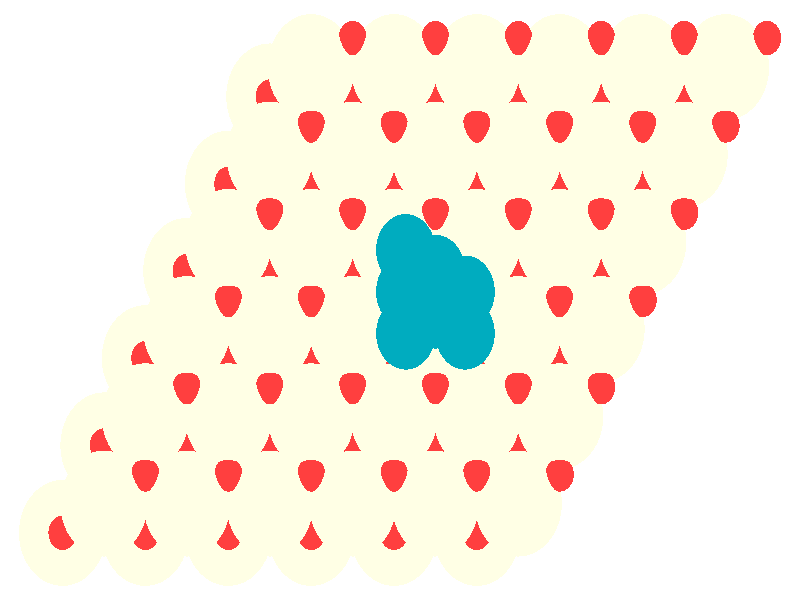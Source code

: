 #include "colors.inc"
#include "finish.inc"

global_settings {assumed_gamma 1 max_trace_level 6}
background {color White}
camera {orthographic
  right -37.48*x up 23.11*y
  direction 1.00*z
  location <0,0,50.00> look_at <0,0,0>}
light_source {<  2.00,   3.00,  40.00> color White
  area_light <0.70, 0, 0>, <0, 0.70, 0>, 3, 3
  adaptive 1 jitter}

#declare simple = finish {phong 0.7}
#declare pale = finish {ambient .5 diffuse .85 roughness .001 specular 0.200 }
#declare intermediate = finish {ambient 0.3 diffuse 0.6 specular 0.10 roughness 0.04 }
#declare vmd = finish {ambient .0 diffuse .65 phong 0.1 phong_size 40. specular 0.500 }
#declare jmol = finish {ambient .2 diffuse .6 specular 1 roughness .001 metallic}
#declare ase2 = finish {ambient 0.05 brilliance 3 diffuse 0.6 metallic specular 0.70 roughness 0.04 reflection 0.15}
#declare ase3 = finish {ambient .15 brilliance 2 diffuse .6 metallic specular 1. roughness .001 reflection .0}
#declare glass = finish {ambient .05 diffuse .3 specular 1. roughness .001}
#declare glass2 = finish {ambient .0 diffuse .3 specular 1. reflection .25 roughness .001}
#declare Rcell = 0.020;
#declare Rbond = 0.100;

#macro atom(LOC, R, COL, TRANS, FIN)
  sphere{LOC, R texture{pigment{color COL transmit TRANS} finish{FIN}}}
#end
#macro constrain(LOC, R, COL, TRANS FIN)
union{torus{R, Rcell rotate 45*z texture{pigment{color COL transmit TRANS} finish{FIN}}}
      torus{R, Rcell rotate -45*z texture{pigment{color COL transmit TRANS} finish{FIN}}}
      translate LOC}
#end

atom(<-15.81,  -8.97, -11.24>, 2.04, rgb <1.00, 1.00, 0.78>, 0.0, ase3) // #0 
atom(<-13.87,  -5.60, -11.24>, 2.04, rgb <1.00, 1.00, 0.78>, 0.0, ase3) // #1 
atom(<-11.93,  -8.97, -11.24>, 2.04, rgb <1.00, 1.00, 0.78>, 0.0, ase3) // #2 
atom(< -9.99,  -5.60, -11.24>, 2.04, rgb <1.00, 1.00, 0.78>, 0.0, ase3) // #3 
atom(< -9.99,  -7.84, -10.44>, 0.66, rgb <1.00, 0.05, 0.05>, 0.0, ase3) // #4 
atom(<-13.87,  -5.60,  -8.86>, 0.66, rgb <1.00, 0.05, 0.05>, 0.0, ase3) // #5 
atom(< -8.04,  -4.48, -10.44>, 0.66, rgb <1.00, 0.05, 0.05>, 0.0, ase3) // #6 
atom(<-15.81,  -8.97,  -8.86>, 0.66, rgb <1.00, 0.05, 0.05>, 0.0, ase3) // #7 
atom(<-13.87,  -7.84, -10.44>, 0.66, rgb <1.00, 0.05, 0.05>, 0.0, ase3) // #8 
atom(< -9.99,  -5.60,  -8.86>, 0.66, rgb <1.00, 0.05, 0.05>, 0.0, ase3) // #9 
atom(<-11.93,  -4.48, -10.44>, 0.66, rgb <1.00, 0.05, 0.05>, 0.0, ase3) // #10 
atom(<-11.93,  -8.97,  -8.86>, 0.66, rgb <1.00, 0.05, 0.05>, 0.0, ase3) // #11 
atom(< -8.04,  -4.48,  -8.07>, 2.04, rgb <1.00, 1.00, 0.78>, 0.0, ase3) // #12 
atom(< -9.99,  -7.84,  -8.07>, 2.04, rgb <1.00, 1.00, 0.78>, 0.0, ase3) // #13 
atom(<-11.93,  -4.48,  -8.07>, 2.04, rgb <1.00, 1.00, 0.78>, 0.0, ase3) // #14 
atom(<-13.87,  -7.84,  -8.07>, 2.04, rgb <1.00, 1.00, 0.78>, 0.0, ase3) // #15 
atom(< -9.99,  -3.36,  -7.27>, 0.66, rgb <1.00, 0.05, 0.05>, 0.0, ase3) // #16 
atom(<-11.93,  -6.72,  -7.27>, 0.66, rgb <1.00, 0.05, 0.05>, 0.0, ase3) // #17 
atom(< -6.10,  -3.36,  -7.27>, 0.66, rgb <1.00, 0.05, 0.05>, 0.0, ase3) // #18 
atom(< -8.04,  -6.72,  -7.27>, 0.66, rgb <1.00, 0.05, 0.05>, 0.0, ase3) // #19 
atom(<-11.93,  -2.24, -11.24>, 2.04, rgb <1.00, 1.00, 0.78>, 0.0, ase3) // #20 
atom(< -9.99,   1.12, -11.24>, 2.04, rgb <1.00, 1.00, 0.78>, 0.0, ase3) // #21 
atom(< -8.04,  -2.24, -11.24>, 2.04, rgb <1.00, 1.00, 0.78>, 0.0, ase3) // #22 
atom(< -6.10,   1.12, -11.24>, 2.04, rgb <1.00, 1.00, 0.78>, 0.0, ase3) // #23 
atom(< -6.10,  -1.12, -10.44>, 0.66, rgb <1.00, 0.05, 0.05>, 0.0, ase3) // #24 
atom(< -9.99,   1.12,  -8.86>, 0.66, rgb <1.00, 0.05, 0.05>, 0.0, ase3) // #25 
atom(< -4.16,   2.24, -10.44>, 0.66, rgb <1.00, 0.05, 0.05>, 0.0, ase3) // #26 
atom(<-11.93,  -2.24,  -8.86>, 0.66, rgb <1.00, 0.05, 0.05>, 0.0, ase3) // #27 
atom(< -9.99,  -1.12, -10.44>, 0.66, rgb <1.00, 0.05, 0.05>, 0.0, ase3) // #28 
atom(< -6.10,   1.12,  -8.86>, 0.66, rgb <1.00, 0.05, 0.05>, 0.0, ase3) // #29 
atom(< -8.04,   2.24, -10.44>, 0.66, rgb <1.00, 0.05, 0.05>, 0.0, ase3) // #30 
atom(< -8.04,  -2.24,  -8.86>, 0.66, rgb <1.00, 0.05, 0.05>, 0.0, ase3) // #31 
atom(< -4.16,   2.24,  -8.07>, 2.04, rgb <1.00, 1.00, 0.78>, 0.0, ase3) // #32 
atom(< -6.10,  -1.12,  -8.07>, 2.04, rgb <1.00, 1.00, 0.78>, 0.0, ase3) // #33 
atom(< -8.04,   2.24,  -8.07>, 2.04, rgb <1.00, 1.00, 0.78>, 0.0, ase3) // #34 
atom(< -9.99,  -1.12,  -8.07>, 2.04, rgb <1.00, 1.00, 0.78>, 0.0, ase3) // #35 
atom(< -6.10,   3.36,  -7.27>, 0.66, rgb <1.00, 0.05, 0.05>, 0.0, ase3) // #36 
atom(< -8.04,   0.00,  -7.27>, 0.66, rgb <1.00, 0.05, 0.05>, 0.0, ase3) // #37 
atom(< -2.22,   3.36,  -7.27>, 0.66, rgb <1.00, 0.05, 0.05>, 0.0, ase3) // #38 
atom(< -4.16,   0.00,  -7.27>, 0.66, rgb <1.00, 0.05, 0.05>, 0.0, ase3) // #39 
atom(< -8.04,   4.48, -11.24>, 2.04, rgb <1.00, 1.00, 0.78>, 0.0, ase3) // #40 
atom(< -6.10,   7.84, -11.24>, 2.04, rgb <1.00, 1.00, 0.78>, 0.0, ase3) // #41 
atom(< -4.16,   4.48, -11.24>, 2.04, rgb <1.00, 1.00, 0.78>, 0.0, ase3) // #42 
atom(< -2.22,   7.84, -11.24>, 2.04, rgb <1.00, 1.00, 0.78>, 0.0, ase3) // #43 
atom(< -2.22,   5.60, -10.44>, 0.66, rgb <1.00, 0.05, 0.05>, 0.0, ase3) // #44 
atom(< -6.10,   7.84,  -8.86>, 0.66, rgb <1.00, 0.05, 0.05>, 0.0, ase3) // #45 
atom(< -0.28,   8.97, -10.44>, 0.66, rgb <1.00, 0.05, 0.05>, 0.0, ase3) // #46 
atom(< -8.04,   4.48,  -8.86>, 0.66, rgb <1.00, 0.05, 0.05>, 0.0, ase3) // #47 
atom(< -6.10,   5.60, -10.44>, 0.66, rgb <1.00, 0.05, 0.05>, 0.0, ase3) // #48 
atom(< -2.22,   7.84,  -8.86>, 0.66, rgb <1.00, 0.05, 0.05>, 0.0, ase3) // #49 
atom(< -4.16,   8.97, -10.44>, 0.66, rgb <1.00, 0.05, 0.05>, 0.0, ase3) // #50 
atom(< -4.16,   4.48,  -8.86>, 0.66, rgb <1.00, 0.05, 0.05>, 0.0, ase3) // #51 
atom(< -0.28,   8.97,  -8.07>, 2.04, rgb <1.00, 1.00, 0.78>, 0.0, ase3) // #52 
atom(< -2.22,   5.60,  -8.07>, 2.04, rgb <1.00, 1.00, 0.78>, 0.0, ase3) // #53 
atom(< -4.16,   8.97,  -8.07>, 2.04, rgb <1.00, 1.00, 0.78>, 0.0, ase3) // #54 
atom(< -6.10,   5.60,  -8.07>, 2.04, rgb <1.00, 1.00, 0.78>, 0.0, ase3) // #55 
atom(< -2.22,  10.09,  -7.27>, 0.66, rgb <1.00, 0.05, 0.05>, 0.0, ase3) // #56 
atom(< -4.16,   6.72,  -7.27>, 0.66, rgb <1.00, 0.05, 0.05>, 0.0, ase3) // #57 
atom(<  1.66,  10.09,  -7.27>, 0.66, rgb <1.00, 0.05, 0.05>, 0.0, ase3) // #58 
atom(< -0.28,   6.72,  -7.27>, 0.66, rgb <1.00, 0.05, 0.05>, 0.0, ase3) // #59 
atom(< -8.04,  -8.97, -11.24>, 2.04, rgb <1.00, 1.00, 0.78>, 0.0, ase3) // #60 
atom(< -6.10,  -5.60, -11.24>, 2.04, rgb <1.00, 1.00, 0.78>, 0.0, ase3) // #61 
atom(< -4.16,  -8.97, -11.24>, 2.04, rgb <1.00, 1.00, 0.78>, 0.0, ase3) // #62 
atom(< -2.22,  -5.60, -11.24>, 2.04, rgb <1.00, 1.00, 0.78>, 0.0, ase3) // #63 
atom(< -2.22,  -7.84, -10.44>, 0.66, rgb <1.00, 0.05, 0.05>, 0.0, ase3) // #64 
atom(< -6.10,  -5.60,  -8.86>, 0.66, rgb <1.00, 0.05, 0.05>, 0.0, ase3) // #65 
atom(< -0.28,  -4.48, -10.44>, 0.66, rgb <1.00, 0.05, 0.05>, 0.0, ase3) // #66 
atom(< -8.04,  -8.97,  -8.86>, 0.66, rgb <1.00, 0.05, 0.05>, 0.0, ase3) // #67 
atom(< -6.10,  -7.84, -10.44>, 0.66, rgb <1.00, 0.05, 0.05>, 0.0, ase3) // #68 
atom(< -2.22,  -5.60,  -8.86>, 0.66, rgb <1.00, 0.05, 0.05>, 0.0, ase3) // #69 
atom(< -4.16,  -4.48, -10.44>, 0.66, rgb <1.00, 0.05, 0.05>, 0.0, ase3) // #70 
atom(< -4.16,  -8.97,  -8.86>, 0.66, rgb <1.00, 0.05, 0.05>, 0.0, ase3) // #71 
atom(< -0.28,  -4.48,  -8.07>, 2.04, rgb <1.00, 1.00, 0.78>, 0.0, ase3) // #72 
atom(< -2.22,  -7.84,  -8.07>, 2.04, rgb <1.00, 1.00, 0.78>, 0.0, ase3) // #73 
atom(< -4.16,  -4.48,  -8.07>, 2.04, rgb <1.00, 1.00, 0.78>, 0.0, ase3) // #74 
atom(< -6.10,  -7.84,  -8.07>, 2.04, rgb <1.00, 1.00, 0.78>, 0.0, ase3) // #75 
atom(< -2.22,  -3.36,  -7.27>, 0.66, rgb <1.00, 0.05, 0.05>, 0.0, ase3) // #76 
atom(< -4.16,  -6.72,  -7.27>, 0.66, rgb <1.00, 0.05, 0.05>, 0.0, ase3) // #77 
atom(<  1.66,  -3.36,  -7.27>, 0.66, rgb <1.00, 0.05, 0.05>, 0.0, ase3) // #78 
atom(< -0.28,  -6.72,  -7.27>, 0.66, rgb <1.00, 0.05, 0.05>, 0.0, ase3) // #79 
atom(< -4.16,  -2.24, -11.24>, 2.04, rgb <1.00, 1.00, 0.78>, 0.0, ase3) // #80 
atom(< -2.22,   1.12, -11.24>, 2.04, rgb <1.00, 1.00, 0.78>, 0.0, ase3) // #81 
atom(< -0.28,  -2.24, -11.24>, 2.04, rgb <1.00, 1.00, 0.78>, 0.0, ase3) // #82 
atom(<  1.66,   1.12, -11.24>, 2.04, rgb <1.00, 1.00, 0.78>, 0.0, ase3) // #83 
atom(<  1.66,  -1.12, -10.44>, 0.66, rgb <1.00, 0.05, 0.05>, 0.0, ase3) // #84 
atom(< -2.22,   1.12,  -8.86>, 0.66, rgb <1.00, 0.05, 0.05>, 0.0, ase3) // #85 
atom(<  3.60,   2.24, -10.44>, 0.66, rgb <1.00, 0.05, 0.05>, 0.0, ase3) // #86 
atom(< -4.16,  -2.24,  -8.86>, 0.66, rgb <1.00, 0.05, 0.05>, 0.0, ase3) // #87 
atom(< -2.22,  -1.12, -10.44>, 0.66, rgb <1.00, 0.05, 0.05>, 0.0, ase3) // #88 
atom(<  1.66,   1.12,  -6.81>, 0.66, rgb <1.00, 0.05, 0.05>, 0.0, ase3) // #89 
atom(< -0.28,   2.24, -10.44>, 0.66, rgb <1.00, 0.05, 0.05>, 0.0, ase3) // #90 
atom(< -0.28,  -2.24,  -8.86>, 0.66, rgb <1.00, 0.05, 0.05>, 0.0, ase3) // #91 
atom(<  3.60,   2.24,  -8.07>, 2.04, rgb <1.00, 1.00, 0.78>, 0.0, ase3) // #92 
atom(<  1.66,  -1.12,  -8.07>, 2.04, rgb <1.00, 1.00, 0.78>, 0.0, ase3) // #93 
atom(< -0.28,   2.24,  -8.07>, 2.04, rgb <1.00, 1.00, 0.78>, 0.0, ase3) // #94 
atom(< -2.22,  -1.12,  -8.07>, 2.04, rgb <1.00, 1.00, 0.78>, 0.0, ase3) // #95 
atom(<  1.66,   3.36,  -7.27>, 0.66, rgb <1.00, 0.05, 0.05>, 0.0, ase3) // #96 
atom(< -0.28,   0.00,  -7.27>, 0.66, rgb <1.00, 0.05, 0.05>, 0.0, ase3) // #97 
atom(<  5.54,   3.36,  -7.27>, 0.66, rgb <1.00, 0.05, 0.05>, 0.0, ase3) // #98 
atom(<  3.60,   0.00,  -7.27>, 0.66, rgb <1.00, 0.05, 0.05>, 0.0, ase3) // #99 
atom(< -0.28,   4.48, -11.24>, 2.04, rgb <1.00, 1.00, 0.78>, 0.0, ase3) // #100 
atom(<  1.66,   7.84, -11.24>, 2.04, rgb <1.00, 1.00, 0.78>, 0.0, ase3) // #101 
atom(<  3.60,   4.48, -11.24>, 2.04, rgb <1.00, 1.00, 0.78>, 0.0, ase3) // #102 
atom(<  5.54,   7.84, -11.24>, 2.04, rgb <1.00, 1.00, 0.78>, 0.0, ase3) // #103 
atom(<  5.54,   5.60, -10.44>, 0.66, rgb <1.00, 0.05, 0.05>, 0.0, ase3) // #104 
atom(<  1.66,   7.84,  -8.86>, 0.66, rgb <1.00, 0.05, 0.05>, 0.0, ase3) // #105 
atom(<  7.48,   8.97, -10.44>, 0.66, rgb <1.00, 0.05, 0.05>, 0.0, ase3) // #106 
atom(< -0.28,   4.48,  -8.86>, 0.66, rgb <1.00, 0.05, 0.05>, 0.0, ase3) // #107 
atom(<  1.66,   5.60, -10.44>, 0.66, rgb <1.00, 0.05, 0.05>, 0.0, ase3) // #108 
atom(<  5.54,   7.84,  -8.86>, 0.66, rgb <1.00, 0.05, 0.05>, 0.0, ase3) // #109 
atom(<  3.60,   8.97, -10.44>, 0.66, rgb <1.00, 0.05, 0.05>, 0.0, ase3) // #110 
atom(<  3.60,   4.48,  -8.86>, 0.66, rgb <1.00, 0.05, 0.05>, 0.0, ase3) // #111 
atom(<  7.48,   8.97,  -8.07>, 2.04, rgb <1.00, 1.00, 0.78>, 0.0, ase3) // #112 
atom(<  5.54,   5.60,  -8.07>, 2.04, rgb <1.00, 1.00, 0.78>, 0.0, ase3) // #113 
atom(<  3.60,   8.97,  -8.07>, 2.04, rgb <1.00, 1.00, 0.78>, 0.0, ase3) // #114 
atom(<  1.66,   5.60,  -8.07>, 2.04, rgb <1.00, 1.00, 0.78>, 0.0, ase3) // #115 
atom(<  5.54,  10.09,  -7.27>, 0.66, rgb <1.00, 0.05, 0.05>, 0.0, ase3) // #116 
atom(<  3.60,   6.72,  -7.27>, 0.66, rgb <1.00, 0.05, 0.05>, 0.0, ase3) // #117 
atom(<  9.42,  10.09,  -7.27>, 0.66, rgb <1.00, 0.05, 0.05>, 0.0, ase3) // #118 
atom(<  7.48,   6.72,  -7.27>, 0.66, rgb <1.00, 0.05, 0.05>, 0.0, ase3) // #119 
atom(< -0.28,  -8.97, -11.24>, 2.04, rgb <1.00, 1.00, 0.78>, 0.0, ase3) // #120 
atom(<  1.66,  -5.60, -11.24>, 2.04, rgb <1.00, 1.00, 0.78>, 0.0, ase3) // #121 
atom(<  3.60,  -8.97, -11.24>, 2.04, rgb <1.00, 1.00, 0.78>, 0.0, ase3) // #122 
atom(<  5.54,  -5.60, -11.24>, 2.04, rgb <1.00, 1.00, 0.78>, 0.0, ase3) // #123 
atom(<  5.54,  -7.84, -10.44>, 0.66, rgb <1.00, 0.05, 0.05>, 0.0, ase3) // #124 
atom(<  1.66,  -5.60,  -8.86>, 0.66, rgb <1.00, 0.05, 0.05>, 0.0, ase3) // #125 
atom(<  7.48,  -4.48, -10.44>, 0.66, rgb <1.00, 0.05, 0.05>, 0.0, ase3) // #126 
atom(< -0.28,  -8.97,  -8.86>, 0.66, rgb <1.00, 0.05, 0.05>, 0.0, ase3) // #127 
atom(<  1.66,  -7.84, -10.44>, 0.66, rgb <1.00, 0.05, 0.05>, 0.0, ase3) // #128 
atom(<  5.54,  -5.60,  -8.86>, 0.66, rgb <1.00, 0.05, 0.05>, 0.0, ase3) // #129 
atom(<  3.60,  -4.48, -10.44>, 0.66, rgb <1.00, 0.05, 0.05>, 0.0, ase3) // #130 
atom(<  3.60,  -8.97,  -8.86>, 0.66, rgb <1.00, 0.05, 0.05>, 0.0, ase3) // #131 
atom(<  7.48,  -4.48,  -8.07>, 2.04, rgb <1.00, 1.00, 0.78>, 0.0, ase3) // #132 
atom(<  5.54,  -7.84,  -8.07>, 2.04, rgb <1.00, 1.00, 0.78>, 0.0, ase3) // #133 
atom(<  3.60,  -4.48,  -8.07>, 2.04, rgb <1.00, 1.00, 0.78>, 0.0, ase3) // #134 
atom(<  1.66,  -7.84,  -8.07>, 2.04, rgb <1.00, 1.00, 0.78>, 0.0, ase3) // #135 
atom(<  5.54,  -3.36,  -7.27>, 0.66, rgb <1.00, 0.05, 0.05>, 0.0, ase3) // #136 
atom(<  3.60,  -6.72,  -7.27>, 0.66, rgb <1.00, 0.05, 0.05>, 0.0, ase3) // #137 
atom(<  9.42,  -3.36,  -7.27>, 0.66, rgb <1.00, 0.05, 0.05>, 0.0, ase3) // #138 
atom(<  7.48,  -6.72,  -7.27>, 0.66, rgb <1.00, 0.05, 0.05>, 0.0, ase3) // #139 
atom(<  3.60,  -2.24, -11.24>, 2.04, rgb <1.00, 1.00, 0.78>, 0.0, ase3) // #140 
atom(<  5.54,   1.12, -11.24>, 2.04, rgb <1.00, 1.00, 0.78>, 0.0, ase3) // #141 
atom(<  7.48,  -2.24, -11.24>, 2.04, rgb <1.00, 1.00, 0.78>, 0.0, ase3) // #142 
atom(<  9.42,   1.12, -11.24>, 2.04, rgb <1.00, 1.00, 0.78>, 0.0, ase3) // #143 
atom(<  9.42,  -1.12, -10.44>, 0.66, rgb <1.00, 0.05, 0.05>, 0.0, ase3) // #144 
atom(<  5.54,   1.12,  -8.86>, 0.66, rgb <1.00, 0.05, 0.05>, 0.0, ase3) // #145 
atom(< 11.37,   2.24, -10.44>, 0.66, rgb <1.00, 0.05, 0.05>, 0.0, ase3) // #146 
atom(<  3.60,  -2.24,  -8.86>, 0.66, rgb <1.00, 0.05, 0.05>, 0.0, ase3) // #147 
atom(<  5.54,  -1.12, -10.44>, 0.66, rgb <1.00, 0.05, 0.05>, 0.0, ase3) // #148 
atom(<  9.42,   1.12,  -8.86>, 0.66, rgb <1.00, 0.05, 0.05>, 0.0, ase3) // #149 
atom(<  7.48,   2.24, -10.44>, 0.66, rgb <1.00, 0.05, 0.05>, 0.0, ase3) // #150 
atom(<  7.48,  -2.24,  -8.86>, 0.66, rgb <1.00, 0.05, 0.05>, 0.0, ase3) // #151 
atom(< 11.37,   2.24,  -8.07>, 2.04, rgb <1.00, 1.00, 0.78>, 0.0, ase3) // #152 
atom(<  9.42,  -1.12,  -8.07>, 2.04, rgb <1.00, 1.00, 0.78>, 0.0, ase3) // #153 
atom(<  7.48,   2.24,  -8.07>, 2.04, rgb <1.00, 1.00, 0.78>, 0.0, ase3) // #154 
atom(<  5.54,  -1.12,  -8.07>, 2.04, rgb <1.00, 1.00, 0.78>, 0.0, ase3) // #155 
atom(<  9.42,   3.36,  -7.27>, 0.66, rgb <1.00, 0.05, 0.05>, 0.0, ase3) // #156 
atom(<  7.48,   0.00,  -7.27>, 0.66, rgb <1.00, 0.05, 0.05>, 0.0, ase3) // #157 
atom(< 13.31,   3.36,  -7.27>, 0.66, rgb <1.00, 0.05, 0.05>, 0.0, ase3) // #158 
atom(< 11.37,   0.00,  -7.27>, 0.66, rgb <1.00, 0.05, 0.05>, 0.0, ase3) // #159 
atom(<  7.48,   4.48, -11.24>, 2.04, rgb <1.00, 1.00, 0.78>, 0.0, ase3) // #160 
atom(<  9.42,   7.84, -11.24>, 2.04, rgb <1.00, 1.00, 0.78>, 0.0, ase3) // #161 
atom(< 11.37,   4.48, -11.24>, 2.04, rgb <1.00, 1.00, 0.78>, 0.0, ase3) // #162 
atom(< 13.31,   7.84, -11.24>, 2.04, rgb <1.00, 1.00, 0.78>, 0.0, ase3) // #163 
atom(< 13.31,   5.60, -10.44>, 0.66, rgb <1.00, 0.05, 0.05>, 0.0, ase3) // #164 
atom(<  9.42,   7.84,  -8.86>, 0.66, rgb <1.00, 0.05, 0.05>, 0.0, ase3) // #165 
atom(< 15.25,   8.97, -10.44>, 0.66, rgb <1.00, 0.05, 0.05>, 0.0, ase3) // #166 
atom(<  7.48,   4.48,  -8.86>, 0.66, rgb <1.00, 0.05, 0.05>, 0.0, ase3) // #167 
atom(<  9.42,   5.60, -10.44>, 0.66, rgb <1.00, 0.05, 0.05>, 0.0, ase3) // #168 
atom(< 13.31,   7.84,  -8.86>, 0.66, rgb <1.00, 0.05, 0.05>, 0.0, ase3) // #169 
atom(< 11.37,   8.97, -10.44>, 0.66, rgb <1.00, 0.05, 0.05>, 0.0, ase3) // #170 
atom(< 11.37,   4.48,  -8.86>, 0.66, rgb <1.00, 0.05, 0.05>, 0.0, ase3) // #171 
atom(< 15.25,   8.97,  -8.07>, 2.04, rgb <1.00, 1.00, 0.78>, 0.0, ase3) // #172 
atom(< 13.31,   5.60,  -8.07>, 2.04, rgb <1.00, 1.00, 0.78>, 0.0, ase3) // #173 
atom(< 11.37,   8.97,  -8.07>, 2.04, rgb <1.00, 1.00, 0.78>, 0.0, ase3) // #174 
atom(<  9.42,   5.60,  -8.07>, 2.04, rgb <1.00, 1.00, 0.78>, 0.0, ase3) // #175 
atom(< 13.31,  10.09,  -7.27>, 0.66, rgb <1.00, 0.05, 0.05>, 0.0, ase3) // #176 
atom(< 11.37,   6.72,  -7.27>, 0.66, rgb <1.00, 0.05, 0.05>, 0.0, ase3) // #177 
atom(< 17.19,  10.09,  -7.27>, 0.66, rgb <1.00, 0.05, 0.05>, 0.0, ase3) // #178 
atom(< 15.25,   6.72,  -7.27>, 0.66, rgb <1.00, 0.05, 0.05>, 0.0, ase3) // #179 
atom(<  1.66,   1.12,  -4.54>, 1.39, rgb <0.00, 0.41, 0.52>, 0.0, ase3) // #180 
atom(<  3.05,  -1.29,  -4.54>, 1.39, rgb <0.00, 0.41, 0.52>, 0.0, ase3) // #181 
atom(<  0.27,  -1.29,  -4.54>, 1.39, rgb <0.00, 0.41, 0.52>, 0.0, ase3) // #182 
atom(<  0.27,   1.92,  -2.27>, 1.39, rgb <0.00, 0.41, 0.52>, 0.0, ase3) // #183 
atom(<  1.66,  -0.48,  -2.27>, 1.39, rgb <0.00, 0.41, 0.52>, 0.0, ase3) // #184 
atom(<  0.27,   0.32,  -2.27>, 1.39, rgb <0.00, 0.41, 0.52>, 0.0, ase3) // #185 
atom(<  3.05,   0.32,  -2.27>, 1.39, rgb <0.00, 0.41, 0.52>, 0.0, ase3) // #186 
atom(<  1.66,   1.12,   0.00>, 1.39, rgb <0.00, 0.41, 0.52>, 0.0, ase3) // #187 
